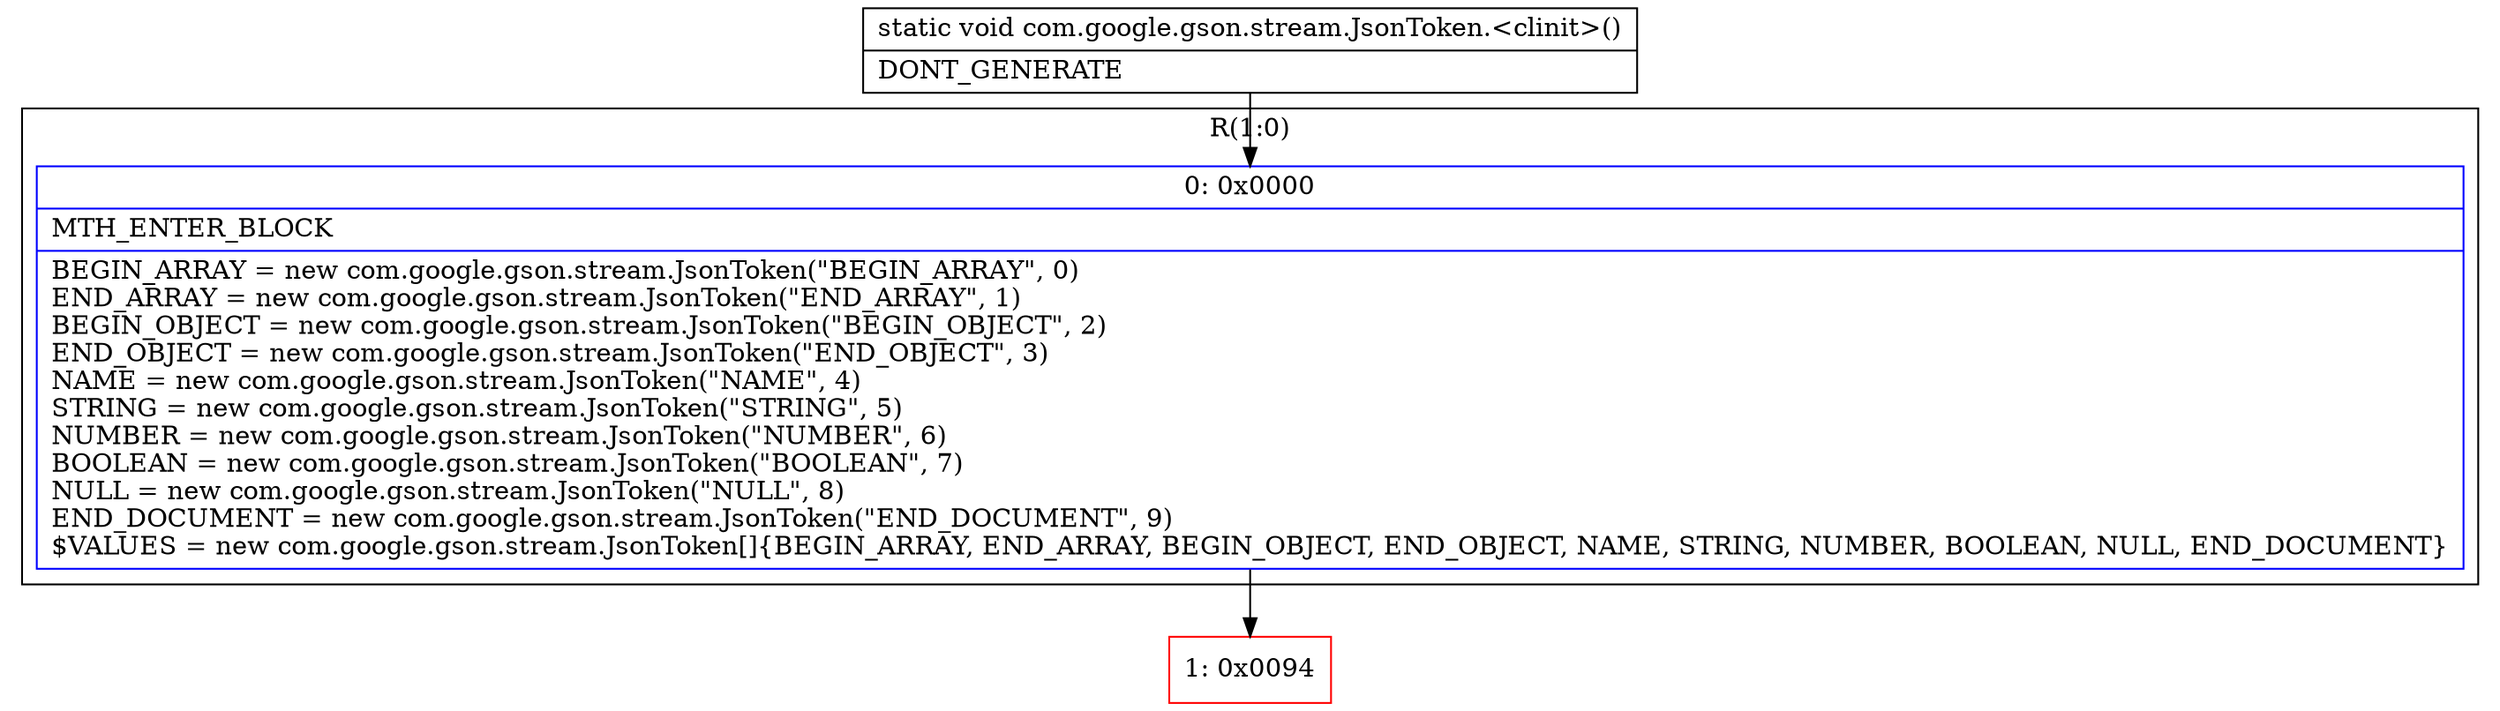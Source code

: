 digraph "CFG forcom.google.gson.stream.JsonToken.\<clinit\>()V" {
subgraph cluster_Region_1706702753 {
label = "R(1:0)";
node [shape=record,color=blue];
Node_0 [shape=record,label="{0\:\ 0x0000|MTH_ENTER_BLOCK\l|BEGIN_ARRAY = new com.google.gson.stream.JsonToken(\"BEGIN_ARRAY\", 0)\lEND_ARRAY = new com.google.gson.stream.JsonToken(\"END_ARRAY\", 1)\lBEGIN_OBJECT = new com.google.gson.stream.JsonToken(\"BEGIN_OBJECT\", 2)\lEND_OBJECT = new com.google.gson.stream.JsonToken(\"END_OBJECT\", 3)\lNAME = new com.google.gson.stream.JsonToken(\"NAME\", 4)\lSTRING = new com.google.gson.stream.JsonToken(\"STRING\", 5)\lNUMBER = new com.google.gson.stream.JsonToken(\"NUMBER\", 6)\lBOOLEAN = new com.google.gson.stream.JsonToken(\"BOOLEAN\", 7)\lNULL = new com.google.gson.stream.JsonToken(\"NULL\", 8)\lEND_DOCUMENT = new com.google.gson.stream.JsonToken(\"END_DOCUMENT\", 9)\l$VALUES = new com.google.gson.stream.JsonToken[]\{BEGIN_ARRAY, END_ARRAY, BEGIN_OBJECT, END_OBJECT, NAME, STRING, NUMBER, BOOLEAN, NULL, END_DOCUMENT\}\l}"];
}
Node_1 [shape=record,color=red,label="{1\:\ 0x0094}"];
MethodNode[shape=record,label="{static void com.google.gson.stream.JsonToken.\<clinit\>()  | DONT_GENERATE\l}"];
MethodNode -> Node_0;
Node_0 -> Node_1;
}


